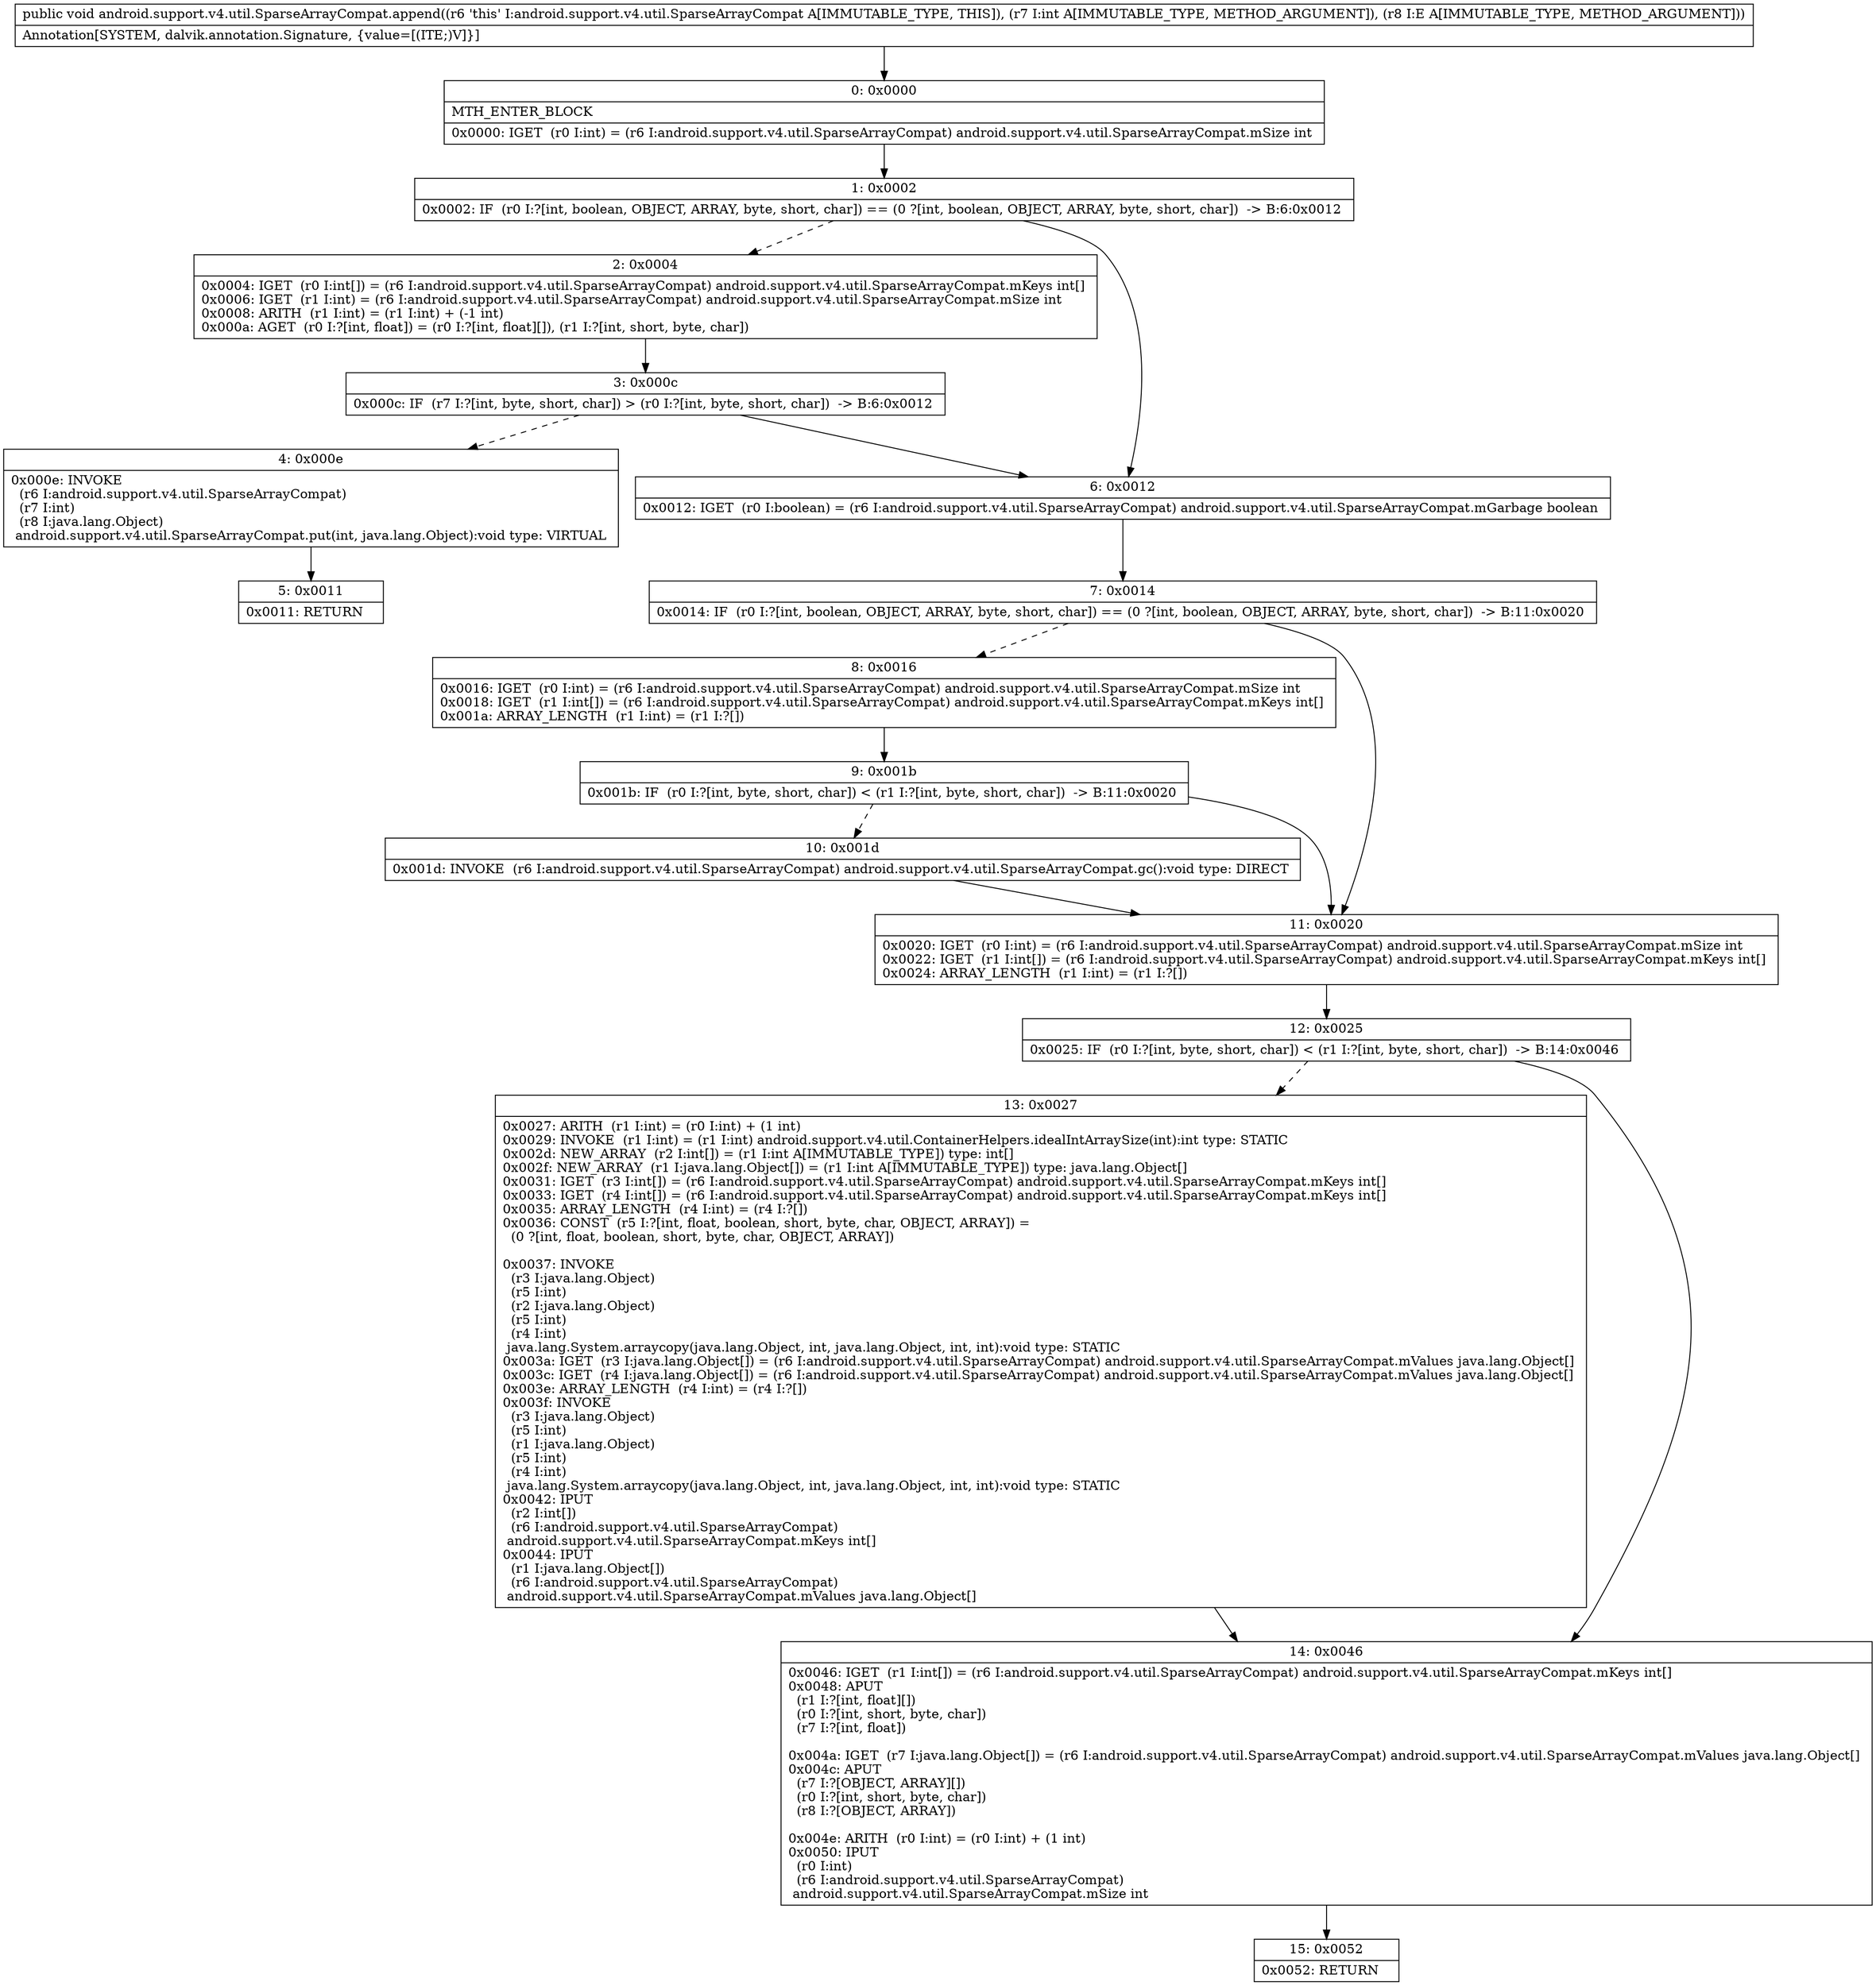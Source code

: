 digraph "CFG forandroid.support.v4.util.SparseArrayCompat.append(ILjava\/lang\/Object;)V" {
Node_0 [shape=record,label="{0\:\ 0x0000|MTH_ENTER_BLOCK\l|0x0000: IGET  (r0 I:int) = (r6 I:android.support.v4.util.SparseArrayCompat) android.support.v4.util.SparseArrayCompat.mSize int \l}"];
Node_1 [shape=record,label="{1\:\ 0x0002|0x0002: IF  (r0 I:?[int, boolean, OBJECT, ARRAY, byte, short, char]) == (0 ?[int, boolean, OBJECT, ARRAY, byte, short, char])  \-\> B:6:0x0012 \l}"];
Node_2 [shape=record,label="{2\:\ 0x0004|0x0004: IGET  (r0 I:int[]) = (r6 I:android.support.v4.util.SparseArrayCompat) android.support.v4.util.SparseArrayCompat.mKeys int[] \l0x0006: IGET  (r1 I:int) = (r6 I:android.support.v4.util.SparseArrayCompat) android.support.v4.util.SparseArrayCompat.mSize int \l0x0008: ARITH  (r1 I:int) = (r1 I:int) + (\-1 int) \l0x000a: AGET  (r0 I:?[int, float]) = (r0 I:?[int, float][]), (r1 I:?[int, short, byte, char]) \l}"];
Node_3 [shape=record,label="{3\:\ 0x000c|0x000c: IF  (r7 I:?[int, byte, short, char]) \> (r0 I:?[int, byte, short, char])  \-\> B:6:0x0012 \l}"];
Node_4 [shape=record,label="{4\:\ 0x000e|0x000e: INVOKE  \l  (r6 I:android.support.v4.util.SparseArrayCompat)\l  (r7 I:int)\l  (r8 I:java.lang.Object)\l android.support.v4.util.SparseArrayCompat.put(int, java.lang.Object):void type: VIRTUAL \l}"];
Node_5 [shape=record,label="{5\:\ 0x0011|0x0011: RETURN   \l}"];
Node_6 [shape=record,label="{6\:\ 0x0012|0x0012: IGET  (r0 I:boolean) = (r6 I:android.support.v4.util.SparseArrayCompat) android.support.v4.util.SparseArrayCompat.mGarbage boolean \l}"];
Node_7 [shape=record,label="{7\:\ 0x0014|0x0014: IF  (r0 I:?[int, boolean, OBJECT, ARRAY, byte, short, char]) == (0 ?[int, boolean, OBJECT, ARRAY, byte, short, char])  \-\> B:11:0x0020 \l}"];
Node_8 [shape=record,label="{8\:\ 0x0016|0x0016: IGET  (r0 I:int) = (r6 I:android.support.v4.util.SparseArrayCompat) android.support.v4.util.SparseArrayCompat.mSize int \l0x0018: IGET  (r1 I:int[]) = (r6 I:android.support.v4.util.SparseArrayCompat) android.support.v4.util.SparseArrayCompat.mKeys int[] \l0x001a: ARRAY_LENGTH  (r1 I:int) = (r1 I:?[]) \l}"];
Node_9 [shape=record,label="{9\:\ 0x001b|0x001b: IF  (r0 I:?[int, byte, short, char]) \< (r1 I:?[int, byte, short, char])  \-\> B:11:0x0020 \l}"];
Node_10 [shape=record,label="{10\:\ 0x001d|0x001d: INVOKE  (r6 I:android.support.v4.util.SparseArrayCompat) android.support.v4.util.SparseArrayCompat.gc():void type: DIRECT \l}"];
Node_11 [shape=record,label="{11\:\ 0x0020|0x0020: IGET  (r0 I:int) = (r6 I:android.support.v4.util.SparseArrayCompat) android.support.v4.util.SparseArrayCompat.mSize int \l0x0022: IGET  (r1 I:int[]) = (r6 I:android.support.v4.util.SparseArrayCompat) android.support.v4.util.SparseArrayCompat.mKeys int[] \l0x0024: ARRAY_LENGTH  (r1 I:int) = (r1 I:?[]) \l}"];
Node_12 [shape=record,label="{12\:\ 0x0025|0x0025: IF  (r0 I:?[int, byte, short, char]) \< (r1 I:?[int, byte, short, char])  \-\> B:14:0x0046 \l}"];
Node_13 [shape=record,label="{13\:\ 0x0027|0x0027: ARITH  (r1 I:int) = (r0 I:int) + (1 int) \l0x0029: INVOKE  (r1 I:int) = (r1 I:int) android.support.v4.util.ContainerHelpers.idealIntArraySize(int):int type: STATIC \l0x002d: NEW_ARRAY  (r2 I:int[]) = (r1 I:int A[IMMUTABLE_TYPE]) type: int[] \l0x002f: NEW_ARRAY  (r1 I:java.lang.Object[]) = (r1 I:int A[IMMUTABLE_TYPE]) type: java.lang.Object[] \l0x0031: IGET  (r3 I:int[]) = (r6 I:android.support.v4.util.SparseArrayCompat) android.support.v4.util.SparseArrayCompat.mKeys int[] \l0x0033: IGET  (r4 I:int[]) = (r6 I:android.support.v4.util.SparseArrayCompat) android.support.v4.util.SparseArrayCompat.mKeys int[] \l0x0035: ARRAY_LENGTH  (r4 I:int) = (r4 I:?[]) \l0x0036: CONST  (r5 I:?[int, float, boolean, short, byte, char, OBJECT, ARRAY]) = \l  (0 ?[int, float, boolean, short, byte, char, OBJECT, ARRAY])\l \l0x0037: INVOKE  \l  (r3 I:java.lang.Object)\l  (r5 I:int)\l  (r2 I:java.lang.Object)\l  (r5 I:int)\l  (r4 I:int)\l java.lang.System.arraycopy(java.lang.Object, int, java.lang.Object, int, int):void type: STATIC \l0x003a: IGET  (r3 I:java.lang.Object[]) = (r6 I:android.support.v4.util.SparseArrayCompat) android.support.v4.util.SparseArrayCompat.mValues java.lang.Object[] \l0x003c: IGET  (r4 I:java.lang.Object[]) = (r6 I:android.support.v4.util.SparseArrayCompat) android.support.v4.util.SparseArrayCompat.mValues java.lang.Object[] \l0x003e: ARRAY_LENGTH  (r4 I:int) = (r4 I:?[]) \l0x003f: INVOKE  \l  (r3 I:java.lang.Object)\l  (r5 I:int)\l  (r1 I:java.lang.Object)\l  (r5 I:int)\l  (r4 I:int)\l java.lang.System.arraycopy(java.lang.Object, int, java.lang.Object, int, int):void type: STATIC \l0x0042: IPUT  \l  (r2 I:int[])\l  (r6 I:android.support.v4.util.SparseArrayCompat)\l android.support.v4.util.SparseArrayCompat.mKeys int[] \l0x0044: IPUT  \l  (r1 I:java.lang.Object[])\l  (r6 I:android.support.v4.util.SparseArrayCompat)\l android.support.v4.util.SparseArrayCompat.mValues java.lang.Object[] \l}"];
Node_14 [shape=record,label="{14\:\ 0x0046|0x0046: IGET  (r1 I:int[]) = (r6 I:android.support.v4.util.SparseArrayCompat) android.support.v4.util.SparseArrayCompat.mKeys int[] \l0x0048: APUT  \l  (r1 I:?[int, float][])\l  (r0 I:?[int, short, byte, char])\l  (r7 I:?[int, float])\l \l0x004a: IGET  (r7 I:java.lang.Object[]) = (r6 I:android.support.v4.util.SparseArrayCompat) android.support.v4.util.SparseArrayCompat.mValues java.lang.Object[] \l0x004c: APUT  \l  (r7 I:?[OBJECT, ARRAY][])\l  (r0 I:?[int, short, byte, char])\l  (r8 I:?[OBJECT, ARRAY])\l \l0x004e: ARITH  (r0 I:int) = (r0 I:int) + (1 int) \l0x0050: IPUT  \l  (r0 I:int)\l  (r6 I:android.support.v4.util.SparseArrayCompat)\l android.support.v4.util.SparseArrayCompat.mSize int \l}"];
Node_15 [shape=record,label="{15\:\ 0x0052|0x0052: RETURN   \l}"];
MethodNode[shape=record,label="{public void android.support.v4.util.SparseArrayCompat.append((r6 'this' I:android.support.v4.util.SparseArrayCompat A[IMMUTABLE_TYPE, THIS]), (r7 I:int A[IMMUTABLE_TYPE, METHOD_ARGUMENT]), (r8 I:E A[IMMUTABLE_TYPE, METHOD_ARGUMENT]))  | Annotation[SYSTEM, dalvik.annotation.Signature, \{value=[(ITE;)V]\}]\l}"];
MethodNode -> Node_0;
Node_0 -> Node_1;
Node_1 -> Node_2[style=dashed];
Node_1 -> Node_6;
Node_2 -> Node_3;
Node_3 -> Node_4[style=dashed];
Node_3 -> Node_6;
Node_4 -> Node_5;
Node_6 -> Node_7;
Node_7 -> Node_8[style=dashed];
Node_7 -> Node_11;
Node_8 -> Node_9;
Node_9 -> Node_10[style=dashed];
Node_9 -> Node_11;
Node_10 -> Node_11;
Node_11 -> Node_12;
Node_12 -> Node_13[style=dashed];
Node_12 -> Node_14;
Node_13 -> Node_14;
Node_14 -> Node_15;
}

